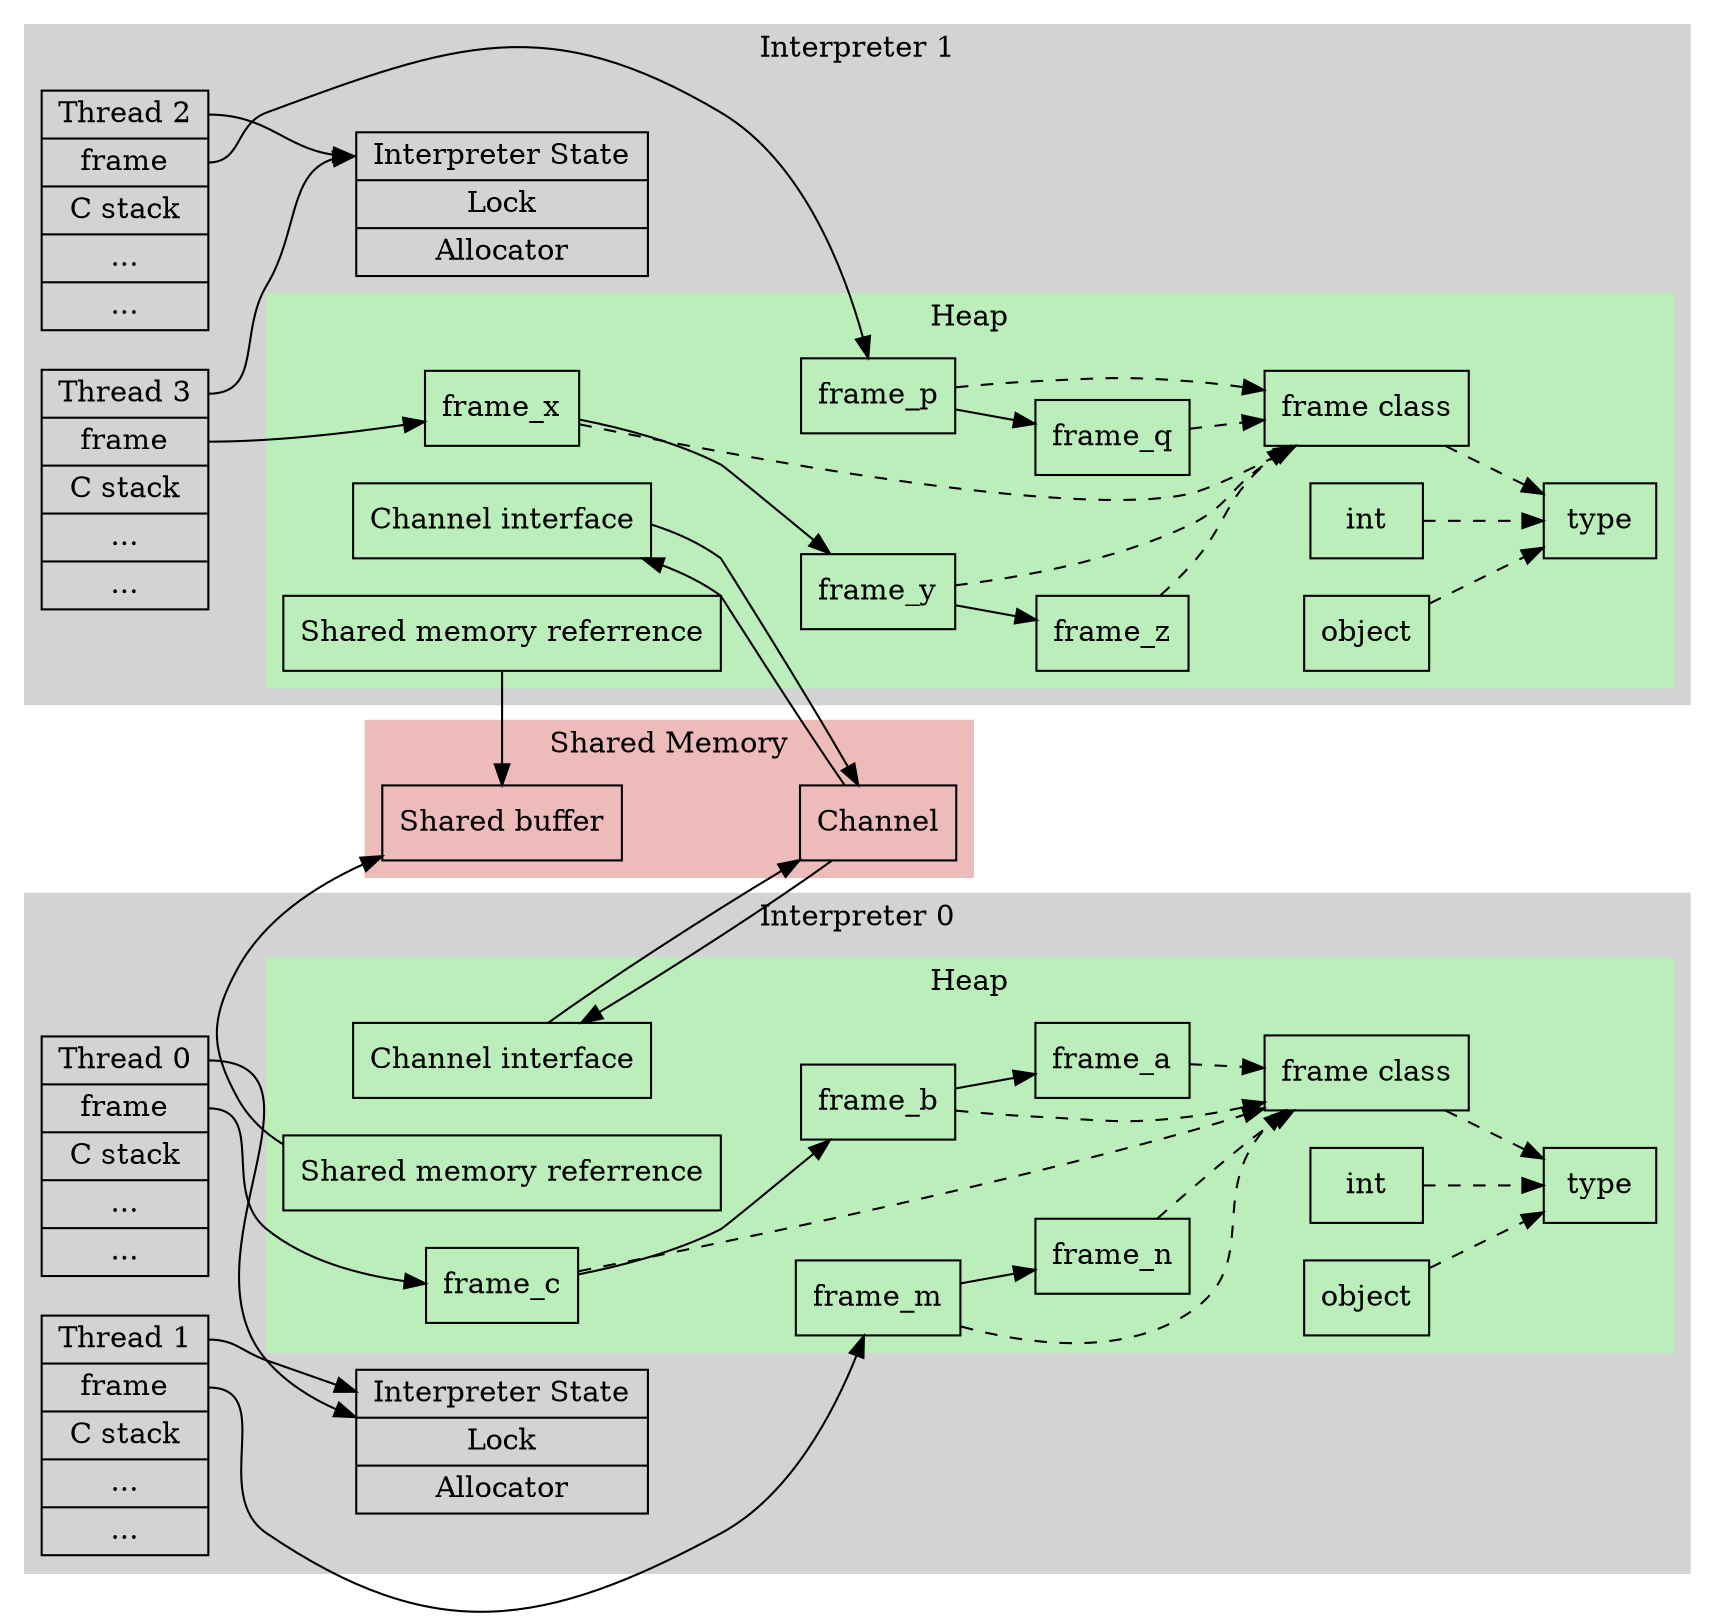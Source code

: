 digraph G {
    rankdir = LR
    splines = "true"

	subgraph cluster_0 {
		node [shape=rectangle];
		label = "Interpreter 0";
        style=filled;
        color=lightgrey;

        istate0 [
            shape = "record"
            label = "<f0> Interpreter State | Lock | <f1> Allocator"
        ];
        subgraph cluster_heap0 {

            "frame_c" -> "frame_b" -> "frame_a"
            "frame_m" -> "frame_n"

            label = "Heap"
            style=filled;
            color="#bbeebb";
            shared0 [ label = "Shared memory referrence" ]
            channels0 [label="Channel interface"]
            int0 [label="int"]
            type0 [label="type"]
            object0 [label="object"]
            int0 -> type0 [ style="dashed"]
            frame0 [label="frame class"]
            frame0 -> type0 [ style="dashed"]
            object0 -> type0 [ style="dashed"]
            frame_a -> frame0 [style="dashed"]
            frame_b -> frame0 [style="dashed"]
            frame_c -> frame0 [style="dashed"]
            frame_m -> frame0 [style="dashed"]
            frame_n -> frame0 [style="dashed"]
        }


        "thread0" [
            shape = "record"
            rankdir = TB
            label = "<f0> Thread 0 | <f1> frame | C stack | ... | ..."
        ];

        "thread1" [
            shape = "record"
            rankdir = TB
            label = "<f0> Thread 1 | <f1> frame | C stack | ... | ..."
        ];
 

        
        thread0:f0:e -> istate0
        thread0:f1 -> frame_c
        
        thread1:f0 -> istate0
        thread1:f1 -> frame_m

    }

	subgraph cluster_1 {
		node [shape=rectangle];

		label = "Interpreter 1";
        style=filled;
        color=lightgrey;

        istate1 [
            shape = "record"
            label = "<f0> Interpreter State | Lock | <f1> Allocator"
        ];
    
        subgraph cluster_heap1 {

            label = "Heap"
            
            "frame_p" -> "frame_q"
            "frame_x" -> "frame_y" -> "frame_z"

            style=filled;
            color="#bbeebb";
            channels1 [label="Channel interface", rank = 0]

            int1 [label="int"]
            type1 [label="type"]
            object1 [label="object"]
            int1 -> type1 [ style="dashed"]
            frame1 [label="frame class"]
            frame1 -> type1 [ style="dashed"]
            object1 -> type1 [ style="dashed"]
            frame_p -> frame1 [style="dashed"]
            frame_q -> frame1 [style="dashed"]
            frame_x -> frame1 [style="dashed"]
            frame_y -> frame1 [style="dashed"]
            frame_z -> frame1 [style="dashed"]
            shared1 [ label = "Shared memory referrence" ]
        }

       "thread2" [
            shape = "record"
            rankdir = TB
            label = "<f0> Thread 2 | <f1> frame | C stack | ... | ..."
        ];

        "thread3" [
            shape = "record"
            rankdir = TB
            label = "<f0> Thread 3 | <f1> frame | C stack | ... | ..."
        ];


        thread3:f0 -> istate1:f0
        thread3:f1 -> frame_x
        thread2:f0 -> istate1:f0
        thread2:f1 -> frame_p

    }

    subgraph cluster_shared {
        rankdir = LR
        label = "Shared Memory"
            style=filled;
            color="#eebbbb";
        "shared" [ label = "Shared buffer", shape=rectangle ]
        "channel" [ label = "Channel", shape=rectangle  ]
        shared -> channel [style="invis"]
    }

    channels0 -> channel
    channels1 -> channel
    channel -> channels0
    channel -> channels1
    shared0 -> shared
    shared1 -> shared

}

